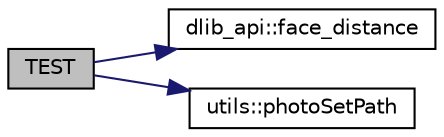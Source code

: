 digraph "TEST"
{
 // LATEX_PDF_SIZE
  edge [fontname="Helvetica",fontsize="10",labelfontname="Helvetica",labelfontsize="10"];
  node [fontname="Helvetica",fontsize="10",shape=record];
  rankdir="LR";
  Node1 [label="TEST",height=0.2,width=0.4,color="black", fillcolor="grey75", style="filled", fontcolor="black",tooltip=" "];
  Node1 -> Node2 [color="midnightblue",fontsize="10",style="solid",fontname="Helvetica"];
  Node2 [label="dlib_api::face_distance",height=0.2,width=0.4,color="black", fillcolor="white", style="filled",URL="$namespacedlib__api.html#a5f63fa8f69d1f2d188c34eb83a5fcc21",tooltip=" "];
  Node1 -> Node3 [color="midnightblue",fontsize="10",style="solid",fontname="Helvetica"];
  Node3 [label="utils::photoSetPath",height=0.2,width=0.4,color="black", fillcolor="white", style="filled",URL="$namespaceutils.html#a123e5ef499e2d18adee0a1e6afc85ab8",tooltip=" "];
}
